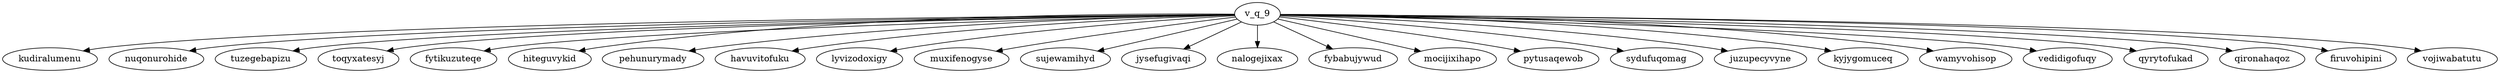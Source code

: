 strict digraph {
"v_q_9" -> "kudiralumenu"
"v_q_9" -> "nuqonurohide"
"v_q_9" -> "tuzegebapizu"
"v_q_9" -> "toqyxatesyj"
"v_q_9" -> "fytikuzuteqe"
"v_q_9" -> "hiteguvykid"
"v_q_9" -> "pehunurymady"
"v_q_9" -> "havuvitofuku"
"v_q_9" -> "lyvizodoxigy"
"v_q_9" -> "muxifenogyse"
"v_q_9" -> "sujewamihyd"
"v_q_9" -> "jysefugivaqi"
"v_q_9" -> "nalogejixax"
"v_q_9" -> "fybabujywud"
"v_q_9" -> "mocijixihapo"
"v_q_9" -> "pytusaqewob"
"v_q_9" -> "sydufuqomag"
"v_q_9" -> "juzupecyvyne"
"v_q_9" -> "kyjygomuceq"
"v_q_9" -> "wamyvohisop"
"v_q_9" -> "vedidigofuqy"
"v_q_9" -> "qyrytofukad"
"v_q_9" -> "qironahaqoz"
"v_q_9" -> "firuvohipini"
"v_q_9" -> "vojiwabatutu"
}